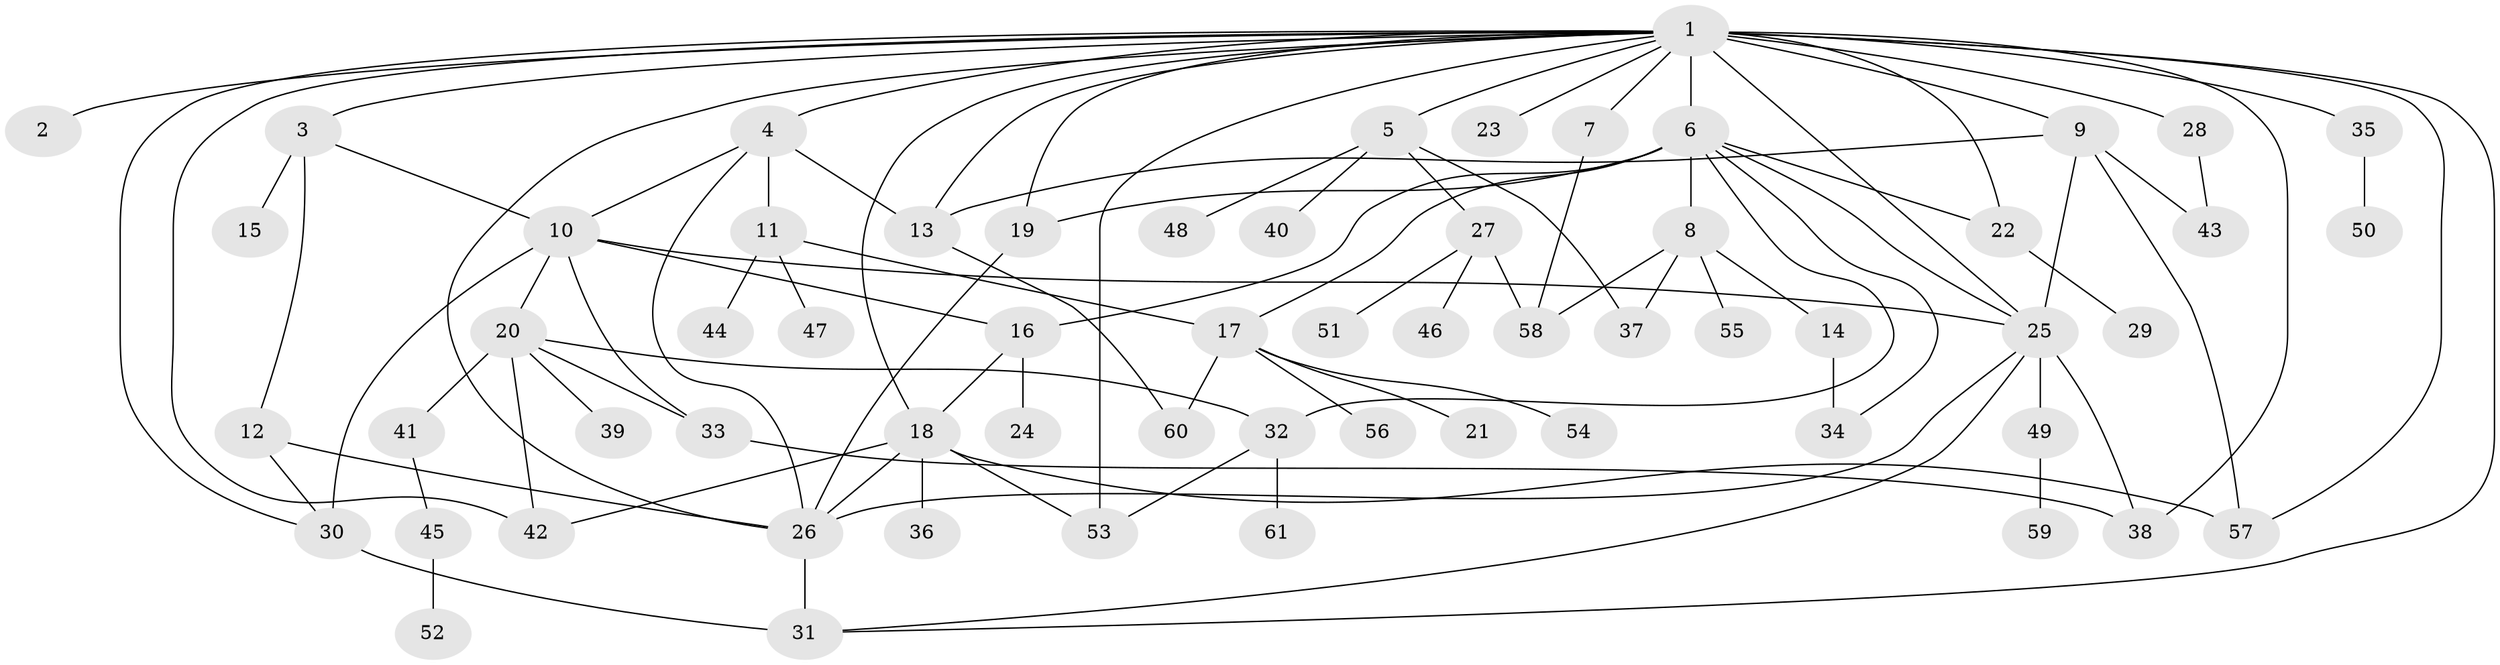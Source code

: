 // original degree distribution, {52: 0.008264462809917356, 2: 0.1487603305785124, 1: 0.5371900826446281, 6: 0.03305785123966942, 9: 0.03305785123966942, 7: 0.01652892561983471, 4: 0.05785123966942149, 5: 0.05785123966942149, 3: 0.08264462809917356, 8: 0.024793388429752067}
// Generated by graph-tools (version 1.1) at 2025/35/03/09/25 02:35:48]
// undirected, 61 vertices, 97 edges
graph export_dot {
graph [start="1"]
  node [color=gray90,style=filled];
  1;
  2;
  3;
  4;
  5;
  6;
  7;
  8;
  9;
  10;
  11;
  12;
  13;
  14;
  15;
  16;
  17;
  18;
  19;
  20;
  21;
  22;
  23;
  24;
  25;
  26;
  27;
  28;
  29;
  30;
  31;
  32;
  33;
  34;
  35;
  36;
  37;
  38;
  39;
  40;
  41;
  42;
  43;
  44;
  45;
  46;
  47;
  48;
  49;
  50;
  51;
  52;
  53;
  54;
  55;
  56;
  57;
  58;
  59;
  60;
  61;
  1 -- 2 [weight=1.0];
  1 -- 3 [weight=1.0];
  1 -- 4 [weight=1.0];
  1 -- 5 [weight=1.0];
  1 -- 6 [weight=20.0];
  1 -- 7 [weight=1.0];
  1 -- 9 [weight=1.0];
  1 -- 13 [weight=1.0];
  1 -- 18 [weight=1.0];
  1 -- 19 [weight=1.0];
  1 -- 22 [weight=1.0];
  1 -- 23 [weight=1.0];
  1 -- 25 [weight=1.0];
  1 -- 26 [weight=1.0];
  1 -- 28 [weight=1.0];
  1 -- 30 [weight=1.0];
  1 -- 31 [weight=3.0];
  1 -- 35 [weight=1.0];
  1 -- 38 [weight=1.0];
  1 -- 42 [weight=1.0];
  1 -- 53 [weight=1.0];
  1 -- 57 [weight=1.0];
  3 -- 10 [weight=1.0];
  3 -- 12 [weight=1.0];
  3 -- 15 [weight=1.0];
  4 -- 10 [weight=1.0];
  4 -- 11 [weight=1.0];
  4 -- 13 [weight=1.0];
  4 -- 26 [weight=1.0];
  5 -- 27 [weight=1.0];
  5 -- 37 [weight=1.0];
  5 -- 40 [weight=1.0];
  5 -- 48 [weight=1.0];
  6 -- 8 [weight=1.0];
  6 -- 16 [weight=1.0];
  6 -- 17 [weight=2.0];
  6 -- 19 [weight=1.0];
  6 -- 22 [weight=2.0];
  6 -- 25 [weight=1.0];
  6 -- 32 [weight=1.0];
  6 -- 34 [weight=1.0];
  7 -- 58 [weight=1.0];
  8 -- 14 [weight=1.0];
  8 -- 37 [weight=1.0];
  8 -- 55 [weight=1.0];
  8 -- 58 [weight=1.0];
  9 -- 13 [weight=1.0];
  9 -- 25 [weight=1.0];
  9 -- 43 [weight=1.0];
  9 -- 57 [weight=1.0];
  10 -- 16 [weight=1.0];
  10 -- 20 [weight=1.0];
  10 -- 25 [weight=1.0];
  10 -- 30 [weight=1.0];
  10 -- 33 [weight=2.0];
  11 -- 17 [weight=1.0];
  11 -- 44 [weight=1.0];
  11 -- 47 [weight=1.0];
  12 -- 26 [weight=1.0];
  12 -- 30 [weight=1.0];
  13 -- 60 [weight=1.0];
  14 -- 34 [weight=1.0];
  16 -- 18 [weight=1.0];
  16 -- 24 [weight=2.0];
  17 -- 21 [weight=1.0];
  17 -- 54 [weight=1.0];
  17 -- 56 [weight=1.0];
  17 -- 60 [weight=1.0];
  18 -- 26 [weight=1.0];
  18 -- 36 [weight=1.0];
  18 -- 42 [weight=1.0];
  18 -- 53 [weight=1.0];
  18 -- 57 [weight=1.0];
  19 -- 26 [weight=1.0];
  20 -- 32 [weight=1.0];
  20 -- 33 [weight=1.0];
  20 -- 39 [weight=1.0];
  20 -- 41 [weight=1.0];
  20 -- 42 [weight=1.0];
  22 -- 29 [weight=1.0];
  25 -- 26 [weight=1.0];
  25 -- 31 [weight=1.0];
  25 -- 38 [weight=1.0];
  25 -- 49 [weight=1.0];
  26 -- 31 [weight=1.0];
  27 -- 46 [weight=1.0];
  27 -- 51 [weight=1.0];
  27 -- 58 [weight=1.0];
  28 -- 43 [weight=1.0];
  30 -- 31 [weight=4.0];
  32 -- 53 [weight=1.0];
  32 -- 61 [weight=1.0];
  33 -- 38 [weight=1.0];
  35 -- 50 [weight=1.0];
  41 -- 45 [weight=1.0];
  45 -- 52 [weight=1.0];
  49 -- 59 [weight=1.0];
}
